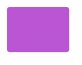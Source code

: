 @startuml

skinparam ClassBackgroundColor #MediumOrchid
skinparam ClassFontColor #MediumOrchid
skinparam ClassBorderColor #MediumOrchid

skinparam ClassStereotypeFontSize 0
skinparam CircledCharacterFontSize 0
skinparam CircledCharacterRadius 0
skinparam ClassBorderThickness 0
skinparam Shadowing false

class Dummy

@enduml